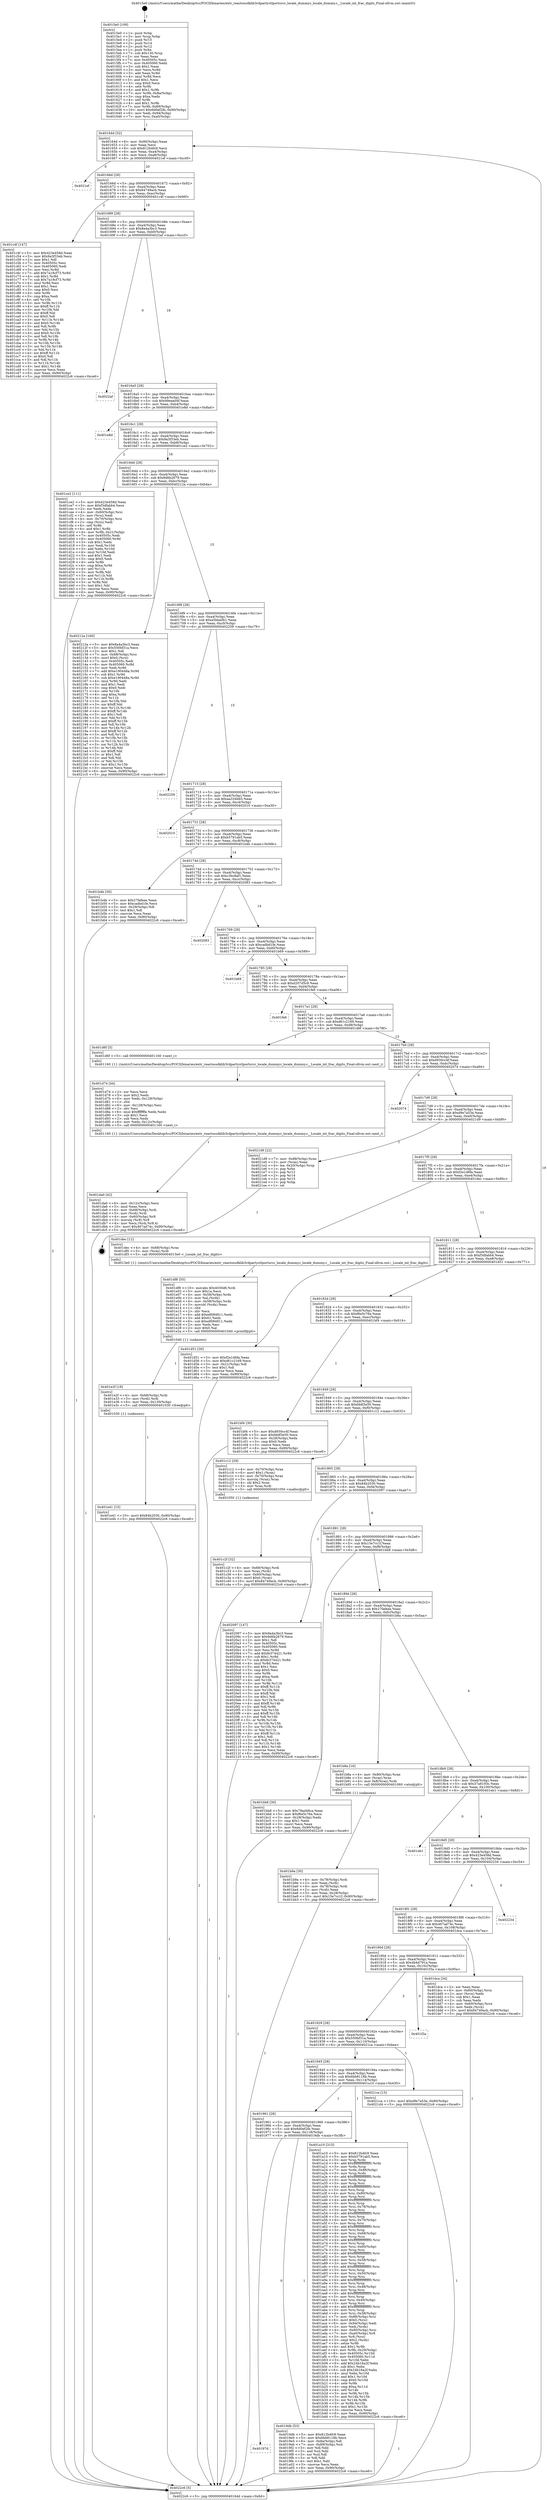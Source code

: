 digraph "0x4015e0" {
  label = "0x4015e0 (/mnt/c/Users/mathe/Desktop/tcc/POCII/binaries/extr_reactossdklib3rdpartystlportsrcc_locale_dummyc_locale_dummy.c__Locale_int_frac_digits_Final-ollvm.out::main(0))"
  labelloc = "t"
  node[shape=record]

  Entry [label="",width=0.3,height=0.3,shape=circle,fillcolor=black,style=filled]
  "0x40164d" [label="{
     0x40164d [32]\l
     | [instrs]\l
     &nbsp;&nbsp;0x40164d \<+6\>: mov -0x90(%rbp),%eax\l
     &nbsp;&nbsp;0x401653 \<+2\>: mov %eax,%ecx\l
     &nbsp;&nbsp;0x401655 \<+6\>: sub $0x812b4fc9,%ecx\l
     &nbsp;&nbsp;0x40165b \<+6\>: mov %eax,-0xa4(%rbp)\l
     &nbsp;&nbsp;0x401661 \<+6\>: mov %ecx,-0xa8(%rbp)\l
     &nbsp;&nbsp;0x401667 \<+6\>: je 00000000004021ef \<main+0xc0f\>\l
  }"]
  "0x4021ef" [label="{
     0x4021ef\l
  }", style=dashed]
  "0x40166d" [label="{
     0x40166d [28]\l
     | [instrs]\l
     &nbsp;&nbsp;0x40166d \<+5\>: jmp 0000000000401672 \<main+0x92\>\l
     &nbsp;&nbsp;0x401672 \<+6\>: mov -0xa4(%rbp),%eax\l
     &nbsp;&nbsp;0x401678 \<+5\>: sub $0x84749acb,%eax\l
     &nbsp;&nbsp;0x40167d \<+6\>: mov %eax,-0xac(%rbp)\l
     &nbsp;&nbsp;0x401683 \<+6\>: je 0000000000401c4f \<main+0x66f\>\l
  }"]
  Exit [label="",width=0.3,height=0.3,shape=circle,fillcolor=black,style=filled,peripheries=2]
  "0x401c4f" [label="{
     0x401c4f [147]\l
     | [instrs]\l
     &nbsp;&nbsp;0x401c4f \<+5\>: mov $0x423e458d,%eax\l
     &nbsp;&nbsp;0x401c54 \<+5\>: mov $0x9a3f33eb,%ecx\l
     &nbsp;&nbsp;0x401c59 \<+2\>: mov $0x1,%dl\l
     &nbsp;&nbsp;0x401c5b \<+7\>: mov 0x40505c,%esi\l
     &nbsp;&nbsp;0x401c62 \<+7\>: mov 0x405060,%edi\l
     &nbsp;&nbsp;0x401c69 \<+3\>: mov %esi,%r8d\l
     &nbsp;&nbsp;0x401c6c \<+7\>: add $0x7a18cf73,%r8d\l
     &nbsp;&nbsp;0x401c73 \<+4\>: sub $0x1,%r8d\l
     &nbsp;&nbsp;0x401c77 \<+7\>: sub $0x7a18cf73,%r8d\l
     &nbsp;&nbsp;0x401c7e \<+4\>: imul %r8d,%esi\l
     &nbsp;&nbsp;0x401c82 \<+3\>: and $0x1,%esi\l
     &nbsp;&nbsp;0x401c85 \<+3\>: cmp $0x0,%esi\l
     &nbsp;&nbsp;0x401c88 \<+4\>: sete %r9b\l
     &nbsp;&nbsp;0x401c8c \<+3\>: cmp $0xa,%edi\l
     &nbsp;&nbsp;0x401c8f \<+4\>: setl %r10b\l
     &nbsp;&nbsp;0x401c93 \<+3\>: mov %r9b,%r11b\l
     &nbsp;&nbsp;0x401c96 \<+4\>: xor $0xff,%r11b\l
     &nbsp;&nbsp;0x401c9a \<+3\>: mov %r10b,%bl\l
     &nbsp;&nbsp;0x401c9d \<+3\>: xor $0xff,%bl\l
     &nbsp;&nbsp;0x401ca0 \<+3\>: xor $0x0,%dl\l
     &nbsp;&nbsp;0x401ca3 \<+3\>: mov %r11b,%r14b\l
     &nbsp;&nbsp;0x401ca6 \<+4\>: and $0x0,%r14b\l
     &nbsp;&nbsp;0x401caa \<+3\>: and %dl,%r9b\l
     &nbsp;&nbsp;0x401cad \<+3\>: mov %bl,%r15b\l
     &nbsp;&nbsp;0x401cb0 \<+4\>: and $0x0,%r15b\l
     &nbsp;&nbsp;0x401cb4 \<+3\>: and %dl,%r10b\l
     &nbsp;&nbsp;0x401cb7 \<+3\>: or %r9b,%r14b\l
     &nbsp;&nbsp;0x401cba \<+3\>: or %r10b,%r15b\l
     &nbsp;&nbsp;0x401cbd \<+3\>: xor %r15b,%r14b\l
     &nbsp;&nbsp;0x401cc0 \<+3\>: or %bl,%r11b\l
     &nbsp;&nbsp;0x401cc3 \<+4\>: xor $0xff,%r11b\l
     &nbsp;&nbsp;0x401cc7 \<+3\>: or $0x0,%dl\l
     &nbsp;&nbsp;0x401cca \<+3\>: and %dl,%r11b\l
     &nbsp;&nbsp;0x401ccd \<+3\>: or %r11b,%r14b\l
     &nbsp;&nbsp;0x401cd0 \<+4\>: test $0x1,%r14b\l
     &nbsp;&nbsp;0x401cd4 \<+3\>: cmovne %ecx,%eax\l
     &nbsp;&nbsp;0x401cd7 \<+6\>: mov %eax,-0x90(%rbp)\l
     &nbsp;&nbsp;0x401cdd \<+5\>: jmp 00000000004022c6 \<main+0xce6\>\l
  }"]
  "0x401689" [label="{
     0x401689 [28]\l
     | [instrs]\l
     &nbsp;&nbsp;0x401689 \<+5\>: jmp 000000000040168e \<main+0xae\>\l
     &nbsp;&nbsp;0x40168e \<+6\>: mov -0xa4(%rbp),%eax\l
     &nbsp;&nbsp;0x401694 \<+5\>: sub $0x8a4a3bc3,%eax\l
     &nbsp;&nbsp;0x401699 \<+6\>: mov %eax,-0xb0(%rbp)\l
     &nbsp;&nbsp;0x40169f \<+6\>: je 00000000004022af \<main+0xccf\>\l
  }"]
  "0x401e41" [label="{
     0x401e41 [15]\l
     | [instrs]\l
     &nbsp;&nbsp;0x401e41 \<+10\>: movl $0x84b2030,-0x90(%rbp)\l
     &nbsp;&nbsp;0x401e4b \<+5\>: jmp 00000000004022c6 \<main+0xce6\>\l
  }"]
  "0x4022af" [label="{
     0x4022af\l
  }", style=dashed]
  "0x4016a5" [label="{
     0x4016a5 [28]\l
     | [instrs]\l
     &nbsp;&nbsp;0x4016a5 \<+5\>: jmp 00000000004016aa \<main+0xca\>\l
     &nbsp;&nbsp;0x4016aa \<+6\>: mov -0xa4(%rbp),%eax\l
     &nbsp;&nbsp;0x4016b0 \<+5\>: sub $0x99eea04f,%eax\l
     &nbsp;&nbsp;0x4016b5 \<+6\>: mov %eax,-0xb4(%rbp)\l
     &nbsp;&nbsp;0x4016bb \<+6\>: je 0000000000401e8d \<main+0x8ad\>\l
  }"]
  "0x401e2f" [label="{
     0x401e2f [18]\l
     | [instrs]\l
     &nbsp;&nbsp;0x401e2f \<+4\>: mov -0x68(%rbp),%rdi\l
     &nbsp;&nbsp;0x401e33 \<+3\>: mov (%rdi),%rdi\l
     &nbsp;&nbsp;0x401e36 \<+6\>: mov %eax,-0x130(%rbp)\l
     &nbsp;&nbsp;0x401e3c \<+5\>: call 0000000000401030 \<free@plt\>\l
     | [calls]\l
     &nbsp;&nbsp;0x401030 \{1\} (unknown)\l
  }"]
  "0x401e8d" [label="{
     0x401e8d\l
  }", style=dashed]
  "0x4016c1" [label="{
     0x4016c1 [28]\l
     | [instrs]\l
     &nbsp;&nbsp;0x4016c1 \<+5\>: jmp 00000000004016c6 \<main+0xe6\>\l
     &nbsp;&nbsp;0x4016c6 \<+6\>: mov -0xa4(%rbp),%eax\l
     &nbsp;&nbsp;0x4016cc \<+5\>: sub $0x9a3f33eb,%eax\l
     &nbsp;&nbsp;0x4016d1 \<+6\>: mov %eax,-0xb8(%rbp)\l
     &nbsp;&nbsp;0x4016d7 \<+6\>: je 0000000000401ce2 \<main+0x702\>\l
  }"]
  "0x401df8" [label="{
     0x401df8 [55]\l
     | [instrs]\l
     &nbsp;&nbsp;0x401df8 \<+10\>: movabs $0x4030d6,%rdi\l
     &nbsp;&nbsp;0x401e02 \<+5\>: mov $0x1a,%ecx\l
     &nbsp;&nbsp;0x401e07 \<+4\>: mov -0x58(%rbp),%rdx\l
     &nbsp;&nbsp;0x401e0b \<+2\>: mov %al,(%rdx)\l
     &nbsp;&nbsp;0x401e0d \<+4\>: mov -0x58(%rbp),%rdx\l
     &nbsp;&nbsp;0x401e11 \<+3\>: movsbl (%rdx),%eax\l
     &nbsp;&nbsp;0x401e14 \<+1\>: cltd\l
     &nbsp;&nbsp;0x401e15 \<+2\>: idiv %ecx\l
     &nbsp;&nbsp;0x401e17 \<+6\>: add $0xe8084911,%edx\l
     &nbsp;&nbsp;0x401e1d \<+3\>: add $0x61,%edx\l
     &nbsp;&nbsp;0x401e20 \<+6\>: sub $0xe8084911,%edx\l
     &nbsp;&nbsp;0x401e26 \<+2\>: mov %edx,%esi\l
     &nbsp;&nbsp;0x401e28 \<+2\>: mov $0x0,%al\l
     &nbsp;&nbsp;0x401e2a \<+5\>: call 0000000000401040 \<printf@plt\>\l
     | [calls]\l
     &nbsp;&nbsp;0x401040 \{1\} (unknown)\l
  }"]
  "0x401ce2" [label="{
     0x401ce2 [111]\l
     | [instrs]\l
     &nbsp;&nbsp;0x401ce2 \<+5\>: mov $0x423e458d,%eax\l
     &nbsp;&nbsp;0x401ce7 \<+5\>: mov $0xf3dfabb4,%ecx\l
     &nbsp;&nbsp;0x401cec \<+2\>: xor %edx,%edx\l
     &nbsp;&nbsp;0x401cee \<+4\>: mov -0x60(%rbp),%rsi\l
     &nbsp;&nbsp;0x401cf2 \<+2\>: mov (%rsi),%edi\l
     &nbsp;&nbsp;0x401cf4 \<+4\>: mov -0x70(%rbp),%rsi\l
     &nbsp;&nbsp;0x401cf8 \<+2\>: cmp (%rsi),%edi\l
     &nbsp;&nbsp;0x401cfa \<+4\>: setl %r8b\l
     &nbsp;&nbsp;0x401cfe \<+4\>: and $0x1,%r8b\l
     &nbsp;&nbsp;0x401d02 \<+4\>: mov %r8b,-0x21(%rbp)\l
     &nbsp;&nbsp;0x401d06 \<+7\>: mov 0x40505c,%edi\l
     &nbsp;&nbsp;0x401d0d \<+8\>: mov 0x405060,%r9d\l
     &nbsp;&nbsp;0x401d15 \<+3\>: sub $0x1,%edx\l
     &nbsp;&nbsp;0x401d18 \<+3\>: mov %edi,%r10d\l
     &nbsp;&nbsp;0x401d1b \<+3\>: add %edx,%r10d\l
     &nbsp;&nbsp;0x401d1e \<+4\>: imul %r10d,%edi\l
     &nbsp;&nbsp;0x401d22 \<+3\>: and $0x1,%edi\l
     &nbsp;&nbsp;0x401d25 \<+3\>: cmp $0x0,%edi\l
     &nbsp;&nbsp;0x401d28 \<+4\>: sete %r8b\l
     &nbsp;&nbsp;0x401d2c \<+4\>: cmp $0xa,%r9d\l
     &nbsp;&nbsp;0x401d30 \<+4\>: setl %r11b\l
     &nbsp;&nbsp;0x401d34 \<+3\>: mov %r8b,%bl\l
     &nbsp;&nbsp;0x401d37 \<+3\>: and %r11b,%bl\l
     &nbsp;&nbsp;0x401d3a \<+3\>: xor %r11b,%r8b\l
     &nbsp;&nbsp;0x401d3d \<+3\>: or %r8b,%bl\l
     &nbsp;&nbsp;0x401d40 \<+3\>: test $0x1,%bl\l
     &nbsp;&nbsp;0x401d43 \<+3\>: cmovne %ecx,%eax\l
     &nbsp;&nbsp;0x401d46 \<+6\>: mov %eax,-0x90(%rbp)\l
     &nbsp;&nbsp;0x401d4c \<+5\>: jmp 00000000004022c6 \<main+0xce6\>\l
  }"]
  "0x4016dd" [label="{
     0x4016dd [28]\l
     | [instrs]\l
     &nbsp;&nbsp;0x4016dd \<+5\>: jmp 00000000004016e2 \<main+0x102\>\l
     &nbsp;&nbsp;0x4016e2 \<+6\>: mov -0xa4(%rbp),%eax\l
     &nbsp;&nbsp;0x4016e8 \<+5\>: sub $0x9d6b2679,%eax\l
     &nbsp;&nbsp;0x4016ed \<+6\>: mov %eax,-0xbc(%rbp)\l
     &nbsp;&nbsp;0x4016f3 \<+6\>: je 000000000040212a \<main+0xb4a\>\l
  }"]
  "0x401da0" [label="{
     0x401da0 [42]\l
     | [instrs]\l
     &nbsp;&nbsp;0x401da0 \<+6\>: mov -0x12c(%rbp),%ecx\l
     &nbsp;&nbsp;0x401da6 \<+3\>: imul %eax,%ecx\l
     &nbsp;&nbsp;0x401da9 \<+4\>: mov -0x68(%rbp),%rdi\l
     &nbsp;&nbsp;0x401dad \<+3\>: mov (%rdi),%rdi\l
     &nbsp;&nbsp;0x401db0 \<+4\>: mov -0x60(%rbp),%r8\l
     &nbsp;&nbsp;0x401db4 \<+3\>: movslq (%r8),%r8\l
     &nbsp;&nbsp;0x401db7 \<+4\>: mov %ecx,(%rdi,%r8,4)\l
     &nbsp;&nbsp;0x401dbb \<+10\>: movl $0x467ad74c,-0x90(%rbp)\l
     &nbsp;&nbsp;0x401dc5 \<+5\>: jmp 00000000004022c6 \<main+0xce6\>\l
  }"]
  "0x40212a" [label="{
     0x40212a [160]\l
     | [instrs]\l
     &nbsp;&nbsp;0x40212a \<+5\>: mov $0x8a4a3bc3,%eax\l
     &nbsp;&nbsp;0x40212f \<+5\>: mov $0x550bf31a,%ecx\l
     &nbsp;&nbsp;0x402134 \<+2\>: mov $0x1,%dl\l
     &nbsp;&nbsp;0x402136 \<+7\>: mov -0x88(%rbp),%rsi\l
     &nbsp;&nbsp;0x40213d \<+6\>: movl $0x0,(%rsi)\l
     &nbsp;&nbsp;0x402143 \<+7\>: mov 0x40505c,%edi\l
     &nbsp;&nbsp;0x40214a \<+8\>: mov 0x405060,%r8d\l
     &nbsp;&nbsp;0x402152 \<+3\>: mov %edi,%r9d\l
     &nbsp;&nbsp;0x402155 \<+7\>: add $0xe190448a,%r9d\l
     &nbsp;&nbsp;0x40215c \<+4\>: sub $0x1,%r9d\l
     &nbsp;&nbsp;0x402160 \<+7\>: sub $0xe190448a,%r9d\l
     &nbsp;&nbsp;0x402167 \<+4\>: imul %r9d,%edi\l
     &nbsp;&nbsp;0x40216b \<+3\>: and $0x1,%edi\l
     &nbsp;&nbsp;0x40216e \<+3\>: cmp $0x0,%edi\l
     &nbsp;&nbsp;0x402171 \<+4\>: sete %r10b\l
     &nbsp;&nbsp;0x402175 \<+4\>: cmp $0xa,%r8d\l
     &nbsp;&nbsp;0x402179 \<+4\>: setl %r11b\l
     &nbsp;&nbsp;0x40217d \<+3\>: mov %r10b,%bl\l
     &nbsp;&nbsp;0x402180 \<+3\>: xor $0xff,%bl\l
     &nbsp;&nbsp;0x402183 \<+3\>: mov %r11b,%r14b\l
     &nbsp;&nbsp;0x402186 \<+4\>: xor $0xff,%r14b\l
     &nbsp;&nbsp;0x40218a \<+3\>: xor $0x1,%dl\l
     &nbsp;&nbsp;0x40218d \<+3\>: mov %bl,%r15b\l
     &nbsp;&nbsp;0x402190 \<+4\>: and $0xff,%r15b\l
     &nbsp;&nbsp;0x402194 \<+3\>: and %dl,%r10b\l
     &nbsp;&nbsp;0x402197 \<+3\>: mov %r14b,%r12b\l
     &nbsp;&nbsp;0x40219a \<+4\>: and $0xff,%r12b\l
     &nbsp;&nbsp;0x40219e \<+3\>: and %dl,%r11b\l
     &nbsp;&nbsp;0x4021a1 \<+3\>: or %r10b,%r15b\l
     &nbsp;&nbsp;0x4021a4 \<+3\>: or %r11b,%r12b\l
     &nbsp;&nbsp;0x4021a7 \<+3\>: xor %r12b,%r15b\l
     &nbsp;&nbsp;0x4021aa \<+3\>: or %r14b,%bl\l
     &nbsp;&nbsp;0x4021ad \<+3\>: xor $0xff,%bl\l
     &nbsp;&nbsp;0x4021b0 \<+3\>: or $0x1,%dl\l
     &nbsp;&nbsp;0x4021b3 \<+2\>: and %dl,%bl\l
     &nbsp;&nbsp;0x4021b5 \<+3\>: or %bl,%r15b\l
     &nbsp;&nbsp;0x4021b8 \<+4\>: test $0x1,%r15b\l
     &nbsp;&nbsp;0x4021bc \<+3\>: cmovne %ecx,%eax\l
     &nbsp;&nbsp;0x4021bf \<+6\>: mov %eax,-0x90(%rbp)\l
     &nbsp;&nbsp;0x4021c5 \<+5\>: jmp 00000000004022c6 \<main+0xce6\>\l
  }"]
  "0x4016f9" [label="{
     0x4016f9 [28]\l
     | [instrs]\l
     &nbsp;&nbsp;0x4016f9 \<+5\>: jmp 00000000004016fe \<main+0x11e\>\l
     &nbsp;&nbsp;0x4016fe \<+6\>: mov -0xa4(%rbp),%eax\l
     &nbsp;&nbsp;0x401704 \<+5\>: sub $0xa5bba0b1,%eax\l
     &nbsp;&nbsp;0x401709 \<+6\>: mov %eax,-0xc0(%rbp)\l
     &nbsp;&nbsp;0x40170f \<+6\>: je 0000000000402259 \<main+0xc79\>\l
  }"]
  "0x401d74" [label="{
     0x401d74 [44]\l
     | [instrs]\l
     &nbsp;&nbsp;0x401d74 \<+2\>: xor %ecx,%ecx\l
     &nbsp;&nbsp;0x401d76 \<+5\>: mov $0x2,%edx\l
     &nbsp;&nbsp;0x401d7b \<+6\>: mov %edx,-0x128(%rbp)\l
     &nbsp;&nbsp;0x401d81 \<+1\>: cltd\l
     &nbsp;&nbsp;0x401d82 \<+6\>: mov -0x128(%rbp),%esi\l
     &nbsp;&nbsp;0x401d88 \<+2\>: idiv %esi\l
     &nbsp;&nbsp;0x401d8a \<+6\>: imul $0xfffffffe,%edx,%edx\l
     &nbsp;&nbsp;0x401d90 \<+3\>: sub $0x1,%ecx\l
     &nbsp;&nbsp;0x401d93 \<+2\>: sub %ecx,%edx\l
     &nbsp;&nbsp;0x401d95 \<+6\>: mov %edx,-0x12c(%rbp)\l
     &nbsp;&nbsp;0x401d9b \<+5\>: call 0000000000401160 \<next_i\>\l
     | [calls]\l
     &nbsp;&nbsp;0x401160 \{1\} (/mnt/c/Users/mathe/Desktop/tcc/POCII/binaries/extr_reactossdklib3rdpartystlportsrcc_locale_dummyc_locale_dummy.c__Locale_int_frac_digits_Final-ollvm.out::next_i)\l
  }"]
  "0x402259" [label="{
     0x402259\l
  }", style=dashed]
  "0x401715" [label="{
     0x401715 [28]\l
     | [instrs]\l
     &nbsp;&nbsp;0x401715 \<+5\>: jmp 000000000040171a \<main+0x13a\>\l
     &nbsp;&nbsp;0x40171a \<+6\>: mov -0xa4(%rbp),%eax\l
     &nbsp;&nbsp;0x401720 \<+5\>: sub $0xaa334b65,%eax\l
     &nbsp;&nbsp;0x401725 \<+6\>: mov %eax,-0xc4(%rbp)\l
     &nbsp;&nbsp;0x40172b \<+6\>: je 0000000000402010 \<main+0xa30\>\l
  }"]
  "0x401c2f" [label="{
     0x401c2f [32]\l
     | [instrs]\l
     &nbsp;&nbsp;0x401c2f \<+4\>: mov -0x68(%rbp),%rdi\l
     &nbsp;&nbsp;0x401c33 \<+3\>: mov %rax,(%rdi)\l
     &nbsp;&nbsp;0x401c36 \<+4\>: mov -0x60(%rbp),%rax\l
     &nbsp;&nbsp;0x401c3a \<+6\>: movl $0x0,(%rax)\l
     &nbsp;&nbsp;0x401c40 \<+10\>: movl $0x84749acb,-0x90(%rbp)\l
     &nbsp;&nbsp;0x401c4a \<+5\>: jmp 00000000004022c6 \<main+0xce6\>\l
  }"]
  "0x402010" [label="{
     0x402010\l
  }", style=dashed]
  "0x401731" [label="{
     0x401731 [28]\l
     | [instrs]\l
     &nbsp;&nbsp;0x401731 \<+5\>: jmp 0000000000401736 \<main+0x156\>\l
     &nbsp;&nbsp;0x401736 \<+6\>: mov -0xa4(%rbp),%eax\l
     &nbsp;&nbsp;0x40173c \<+5\>: sub $0xb5791ab5,%eax\l
     &nbsp;&nbsp;0x401741 \<+6\>: mov %eax,-0xc8(%rbp)\l
     &nbsp;&nbsp;0x401747 \<+6\>: je 0000000000401b4b \<main+0x56b\>\l
  }"]
  "0x401b9a" [label="{
     0x401b9a [30]\l
     | [instrs]\l
     &nbsp;&nbsp;0x401b9a \<+4\>: mov -0x78(%rbp),%rdi\l
     &nbsp;&nbsp;0x401b9e \<+2\>: mov %eax,(%rdi)\l
     &nbsp;&nbsp;0x401ba0 \<+4\>: mov -0x78(%rbp),%rdi\l
     &nbsp;&nbsp;0x401ba4 \<+2\>: mov (%rdi),%eax\l
     &nbsp;&nbsp;0x401ba6 \<+3\>: mov %eax,-0x28(%rbp)\l
     &nbsp;&nbsp;0x401ba9 \<+10\>: movl $0x15e7cc1f,-0x90(%rbp)\l
     &nbsp;&nbsp;0x401bb3 \<+5\>: jmp 00000000004022c6 \<main+0xce6\>\l
  }"]
  "0x401b4b" [label="{
     0x401b4b [30]\l
     | [instrs]\l
     &nbsp;&nbsp;0x401b4b \<+5\>: mov $0x27fafeee,%eax\l
     &nbsp;&nbsp;0x401b50 \<+5\>: mov $0xcadbd1fe,%ecx\l
     &nbsp;&nbsp;0x401b55 \<+3\>: mov -0x29(%rbp),%dl\l
     &nbsp;&nbsp;0x401b58 \<+3\>: test $0x1,%dl\l
     &nbsp;&nbsp;0x401b5b \<+3\>: cmovne %ecx,%eax\l
     &nbsp;&nbsp;0x401b5e \<+6\>: mov %eax,-0x90(%rbp)\l
     &nbsp;&nbsp;0x401b64 \<+5\>: jmp 00000000004022c6 \<main+0xce6\>\l
  }"]
  "0x40174d" [label="{
     0x40174d [28]\l
     | [instrs]\l
     &nbsp;&nbsp;0x40174d \<+5\>: jmp 0000000000401752 \<main+0x172\>\l
     &nbsp;&nbsp;0x401752 \<+6\>: mov -0xa4(%rbp),%eax\l
     &nbsp;&nbsp;0x401758 \<+5\>: sub $0xc3bc8af1,%eax\l
     &nbsp;&nbsp;0x40175d \<+6\>: mov %eax,-0xcc(%rbp)\l
     &nbsp;&nbsp;0x401763 \<+6\>: je 0000000000402083 \<main+0xaa3\>\l
  }"]
  "0x4015e0" [label="{
     0x4015e0 [109]\l
     | [instrs]\l
     &nbsp;&nbsp;0x4015e0 \<+1\>: push %rbp\l
     &nbsp;&nbsp;0x4015e1 \<+3\>: mov %rsp,%rbp\l
     &nbsp;&nbsp;0x4015e4 \<+2\>: push %r15\l
     &nbsp;&nbsp;0x4015e6 \<+2\>: push %r14\l
     &nbsp;&nbsp;0x4015e8 \<+2\>: push %r12\l
     &nbsp;&nbsp;0x4015ea \<+1\>: push %rbx\l
     &nbsp;&nbsp;0x4015eb \<+7\>: sub $0x130,%rsp\l
     &nbsp;&nbsp;0x4015f2 \<+2\>: xor %eax,%eax\l
     &nbsp;&nbsp;0x4015f4 \<+7\>: mov 0x40505c,%ecx\l
     &nbsp;&nbsp;0x4015fb \<+7\>: mov 0x405060,%edx\l
     &nbsp;&nbsp;0x401602 \<+3\>: sub $0x1,%eax\l
     &nbsp;&nbsp;0x401605 \<+3\>: mov %ecx,%r8d\l
     &nbsp;&nbsp;0x401608 \<+3\>: add %eax,%r8d\l
     &nbsp;&nbsp;0x40160b \<+4\>: imul %r8d,%ecx\l
     &nbsp;&nbsp;0x40160f \<+3\>: and $0x1,%ecx\l
     &nbsp;&nbsp;0x401612 \<+3\>: cmp $0x0,%ecx\l
     &nbsp;&nbsp;0x401615 \<+4\>: sete %r9b\l
     &nbsp;&nbsp;0x401619 \<+4\>: and $0x1,%r9b\l
     &nbsp;&nbsp;0x40161d \<+7\>: mov %r9b,-0x8a(%rbp)\l
     &nbsp;&nbsp;0x401624 \<+3\>: cmp $0xa,%edx\l
     &nbsp;&nbsp;0x401627 \<+4\>: setl %r9b\l
     &nbsp;&nbsp;0x40162b \<+4\>: and $0x1,%r9b\l
     &nbsp;&nbsp;0x40162f \<+7\>: mov %r9b,-0x89(%rbp)\l
     &nbsp;&nbsp;0x401636 \<+10\>: movl $0x6d0ef2fe,-0x90(%rbp)\l
     &nbsp;&nbsp;0x401640 \<+6\>: mov %edi,-0x94(%rbp)\l
     &nbsp;&nbsp;0x401646 \<+7\>: mov %rsi,-0xa0(%rbp)\l
  }"]
  "0x402083" [label="{
     0x402083\l
  }", style=dashed]
  "0x401769" [label="{
     0x401769 [28]\l
     | [instrs]\l
     &nbsp;&nbsp;0x401769 \<+5\>: jmp 000000000040176e \<main+0x18e\>\l
     &nbsp;&nbsp;0x40176e \<+6\>: mov -0xa4(%rbp),%eax\l
     &nbsp;&nbsp;0x401774 \<+5\>: sub $0xcadbd1fe,%eax\l
     &nbsp;&nbsp;0x401779 \<+6\>: mov %eax,-0xd0(%rbp)\l
     &nbsp;&nbsp;0x40177f \<+6\>: je 0000000000401b69 \<main+0x589\>\l
  }"]
  "0x4022c6" [label="{
     0x4022c6 [5]\l
     | [instrs]\l
     &nbsp;&nbsp;0x4022c6 \<+5\>: jmp 000000000040164d \<main+0x6d\>\l
  }"]
  "0x401b69" [label="{
     0x401b69\l
  }", style=dashed]
  "0x401785" [label="{
     0x401785 [28]\l
     | [instrs]\l
     &nbsp;&nbsp;0x401785 \<+5\>: jmp 000000000040178a \<main+0x1aa\>\l
     &nbsp;&nbsp;0x40178a \<+6\>: mov -0xa4(%rbp),%eax\l
     &nbsp;&nbsp;0x401790 \<+5\>: sub $0xd207d5c9,%eax\l
     &nbsp;&nbsp;0x401795 \<+6\>: mov %eax,-0xd4(%rbp)\l
     &nbsp;&nbsp;0x40179b \<+6\>: je 0000000000401fe6 \<main+0xa06\>\l
  }"]
  "0x40197d" [label="{
     0x40197d\l
  }", style=dashed]
  "0x401fe6" [label="{
     0x401fe6\l
  }", style=dashed]
  "0x4017a1" [label="{
     0x4017a1 [28]\l
     | [instrs]\l
     &nbsp;&nbsp;0x4017a1 \<+5\>: jmp 00000000004017a6 \<main+0x1c6\>\l
     &nbsp;&nbsp;0x4017a6 \<+6\>: mov -0xa4(%rbp),%eax\l
     &nbsp;&nbsp;0x4017ac \<+5\>: sub $0xd61c2169,%eax\l
     &nbsp;&nbsp;0x4017b1 \<+6\>: mov %eax,-0xd8(%rbp)\l
     &nbsp;&nbsp;0x4017b7 \<+6\>: je 0000000000401d6f \<main+0x78f\>\l
  }"]
  "0x4019db" [label="{
     0x4019db [53]\l
     | [instrs]\l
     &nbsp;&nbsp;0x4019db \<+5\>: mov $0x812b4fc9,%eax\l
     &nbsp;&nbsp;0x4019e0 \<+5\>: mov $0x6bb8118b,%ecx\l
     &nbsp;&nbsp;0x4019e5 \<+6\>: mov -0x8a(%rbp),%dl\l
     &nbsp;&nbsp;0x4019eb \<+7\>: mov -0x89(%rbp),%sil\l
     &nbsp;&nbsp;0x4019f2 \<+3\>: mov %dl,%dil\l
     &nbsp;&nbsp;0x4019f5 \<+3\>: and %sil,%dil\l
     &nbsp;&nbsp;0x4019f8 \<+3\>: xor %sil,%dl\l
     &nbsp;&nbsp;0x4019fb \<+3\>: or %dl,%dil\l
     &nbsp;&nbsp;0x4019fe \<+4\>: test $0x1,%dil\l
     &nbsp;&nbsp;0x401a02 \<+3\>: cmovne %ecx,%eax\l
     &nbsp;&nbsp;0x401a05 \<+6\>: mov %eax,-0x90(%rbp)\l
     &nbsp;&nbsp;0x401a0b \<+5\>: jmp 00000000004022c6 \<main+0xce6\>\l
  }"]
  "0x401d6f" [label="{
     0x401d6f [5]\l
     | [instrs]\l
     &nbsp;&nbsp;0x401d6f \<+5\>: call 0000000000401160 \<next_i\>\l
     | [calls]\l
     &nbsp;&nbsp;0x401160 \{1\} (/mnt/c/Users/mathe/Desktop/tcc/POCII/binaries/extr_reactossdklib3rdpartystlportsrcc_locale_dummyc_locale_dummy.c__Locale_int_frac_digits_Final-ollvm.out::next_i)\l
  }"]
  "0x4017bd" [label="{
     0x4017bd [28]\l
     | [instrs]\l
     &nbsp;&nbsp;0x4017bd \<+5\>: jmp 00000000004017c2 \<main+0x1e2\>\l
     &nbsp;&nbsp;0x4017c2 \<+6\>: mov -0xa4(%rbp),%eax\l
     &nbsp;&nbsp;0x4017c8 \<+5\>: sub $0xd930cc4f,%eax\l
     &nbsp;&nbsp;0x4017cd \<+6\>: mov %eax,-0xdc(%rbp)\l
     &nbsp;&nbsp;0x4017d3 \<+6\>: je 0000000000402074 \<main+0xa94\>\l
  }"]
  "0x401961" [label="{
     0x401961 [28]\l
     | [instrs]\l
     &nbsp;&nbsp;0x401961 \<+5\>: jmp 0000000000401966 \<main+0x386\>\l
     &nbsp;&nbsp;0x401966 \<+6\>: mov -0xa4(%rbp),%eax\l
     &nbsp;&nbsp;0x40196c \<+5\>: sub $0x6d0ef2fe,%eax\l
     &nbsp;&nbsp;0x401971 \<+6\>: mov %eax,-0x118(%rbp)\l
     &nbsp;&nbsp;0x401977 \<+6\>: je 00000000004019db \<main+0x3fb\>\l
  }"]
  "0x402074" [label="{
     0x402074\l
  }", style=dashed]
  "0x4017d9" [label="{
     0x4017d9 [28]\l
     | [instrs]\l
     &nbsp;&nbsp;0x4017d9 \<+5\>: jmp 00000000004017de \<main+0x1fe\>\l
     &nbsp;&nbsp;0x4017de \<+6\>: mov -0xa4(%rbp),%eax\l
     &nbsp;&nbsp;0x4017e4 \<+5\>: sub $0xd9e7a53e,%eax\l
     &nbsp;&nbsp;0x4017e9 \<+6\>: mov %eax,-0xe0(%rbp)\l
     &nbsp;&nbsp;0x4017ef \<+6\>: je 00000000004021d9 \<main+0xbf9\>\l
  }"]
  "0x401a10" [label="{
     0x401a10 [315]\l
     | [instrs]\l
     &nbsp;&nbsp;0x401a10 \<+5\>: mov $0x812b4fc9,%eax\l
     &nbsp;&nbsp;0x401a15 \<+5\>: mov $0xb5791ab5,%ecx\l
     &nbsp;&nbsp;0x401a1a \<+3\>: mov %rsp,%rdx\l
     &nbsp;&nbsp;0x401a1d \<+4\>: add $0xfffffffffffffff0,%rdx\l
     &nbsp;&nbsp;0x401a21 \<+3\>: mov %rdx,%rsp\l
     &nbsp;&nbsp;0x401a24 \<+7\>: mov %rdx,-0x88(%rbp)\l
     &nbsp;&nbsp;0x401a2b \<+3\>: mov %rsp,%rdx\l
     &nbsp;&nbsp;0x401a2e \<+4\>: add $0xfffffffffffffff0,%rdx\l
     &nbsp;&nbsp;0x401a32 \<+3\>: mov %rdx,%rsp\l
     &nbsp;&nbsp;0x401a35 \<+3\>: mov %rsp,%rsi\l
     &nbsp;&nbsp;0x401a38 \<+4\>: add $0xfffffffffffffff0,%rsi\l
     &nbsp;&nbsp;0x401a3c \<+3\>: mov %rsi,%rsp\l
     &nbsp;&nbsp;0x401a3f \<+4\>: mov %rsi,-0x80(%rbp)\l
     &nbsp;&nbsp;0x401a43 \<+3\>: mov %rsp,%rsi\l
     &nbsp;&nbsp;0x401a46 \<+4\>: add $0xfffffffffffffff0,%rsi\l
     &nbsp;&nbsp;0x401a4a \<+3\>: mov %rsi,%rsp\l
     &nbsp;&nbsp;0x401a4d \<+4\>: mov %rsi,-0x78(%rbp)\l
     &nbsp;&nbsp;0x401a51 \<+3\>: mov %rsp,%rsi\l
     &nbsp;&nbsp;0x401a54 \<+4\>: add $0xfffffffffffffff0,%rsi\l
     &nbsp;&nbsp;0x401a58 \<+3\>: mov %rsi,%rsp\l
     &nbsp;&nbsp;0x401a5b \<+4\>: mov %rsi,-0x70(%rbp)\l
     &nbsp;&nbsp;0x401a5f \<+3\>: mov %rsp,%rsi\l
     &nbsp;&nbsp;0x401a62 \<+4\>: add $0xfffffffffffffff0,%rsi\l
     &nbsp;&nbsp;0x401a66 \<+3\>: mov %rsi,%rsp\l
     &nbsp;&nbsp;0x401a69 \<+4\>: mov %rsi,-0x68(%rbp)\l
     &nbsp;&nbsp;0x401a6d \<+3\>: mov %rsp,%rsi\l
     &nbsp;&nbsp;0x401a70 \<+4\>: add $0xfffffffffffffff0,%rsi\l
     &nbsp;&nbsp;0x401a74 \<+3\>: mov %rsi,%rsp\l
     &nbsp;&nbsp;0x401a77 \<+4\>: mov %rsi,-0x60(%rbp)\l
     &nbsp;&nbsp;0x401a7b \<+3\>: mov %rsp,%rsi\l
     &nbsp;&nbsp;0x401a7e \<+4\>: add $0xfffffffffffffff0,%rsi\l
     &nbsp;&nbsp;0x401a82 \<+3\>: mov %rsi,%rsp\l
     &nbsp;&nbsp;0x401a85 \<+4\>: mov %rsi,-0x58(%rbp)\l
     &nbsp;&nbsp;0x401a89 \<+3\>: mov %rsp,%rsi\l
     &nbsp;&nbsp;0x401a8c \<+4\>: add $0xfffffffffffffff0,%rsi\l
     &nbsp;&nbsp;0x401a90 \<+3\>: mov %rsi,%rsp\l
     &nbsp;&nbsp;0x401a93 \<+4\>: mov %rsi,-0x50(%rbp)\l
     &nbsp;&nbsp;0x401a97 \<+3\>: mov %rsp,%rsi\l
     &nbsp;&nbsp;0x401a9a \<+4\>: add $0xfffffffffffffff0,%rsi\l
     &nbsp;&nbsp;0x401a9e \<+3\>: mov %rsi,%rsp\l
     &nbsp;&nbsp;0x401aa1 \<+4\>: mov %rsi,-0x48(%rbp)\l
     &nbsp;&nbsp;0x401aa5 \<+3\>: mov %rsp,%rsi\l
     &nbsp;&nbsp;0x401aa8 \<+4\>: add $0xfffffffffffffff0,%rsi\l
     &nbsp;&nbsp;0x401aac \<+3\>: mov %rsi,%rsp\l
     &nbsp;&nbsp;0x401aaf \<+4\>: mov %rsi,-0x40(%rbp)\l
     &nbsp;&nbsp;0x401ab3 \<+3\>: mov %rsp,%rsi\l
     &nbsp;&nbsp;0x401ab6 \<+4\>: add $0xfffffffffffffff0,%rsi\l
     &nbsp;&nbsp;0x401aba \<+3\>: mov %rsi,%rsp\l
     &nbsp;&nbsp;0x401abd \<+4\>: mov %rsi,-0x38(%rbp)\l
     &nbsp;&nbsp;0x401ac1 \<+7\>: mov -0x88(%rbp),%rsi\l
     &nbsp;&nbsp;0x401ac8 \<+6\>: movl $0x0,(%rsi)\l
     &nbsp;&nbsp;0x401ace \<+6\>: mov -0x94(%rbp),%edi\l
     &nbsp;&nbsp;0x401ad4 \<+2\>: mov %edi,(%rdx)\l
     &nbsp;&nbsp;0x401ad6 \<+4\>: mov -0x80(%rbp),%rsi\l
     &nbsp;&nbsp;0x401ada \<+7\>: mov -0xa0(%rbp),%r8\l
     &nbsp;&nbsp;0x401ae1 \<+3\>: mov %r8,(%rsi)\l
     &nbsp;&nbsp;0x401ae4 \<+3\>: cmpl $0x2,(%rdx)\l
     &nbsp;&nbsp;0x401ae7 \<+4\>: setne %r9b\l
     &nbsp;&nbsp;0x401aeb \<+4\>: and $0x1,%r9b\l
     &nbsp;&nbsp;0x401aef \<+4\>: mov %r9b,-0x29(%rbp)\l
     &nbsp;&nbsp;0x401af3 \<+8\>: mov 0x40505c,%r10d\l
     &nbsp;&nbsp;0x401afb \<+8\>: mov 0x405060,%r11d\l
     &nbsp;&nbsp;0x401b03 \<+3\>: mov %r10d,%ebx\l
     &nbsp;&nbsp;0x401b06 \<+6\>: add $0x24b16a2f,%ebx\l
     &nbsp;&nbsp;0x401b0c \<+3\>: sub $0x1,%ebx\l
     &nbsp;&nbsp;0x401b0f \<+6\>: sub $0x24b16a2f,%ebx\l
     &nbsp;&nbsp;0x401b15 \<+4\>: imul %ebx,%r10d\l
     &nbsp;&nbsp;0x401b19 \<+4\>: and $0x1,%r10d\l
     &nbsp;&nbsp;0x401b1d \<+4\>: cmp $0x0,%r10d\l
     &nbsp;&nbsp;0x401b21 \<+4\>: sete %r9b\l
     &nbsp;&nbsp;0x401b25 \<+4\>: cmp $0xa,%r11d\l
     &nbsp;&nbsp;0x401b29 \<+4\>: setl %r14b\l
     &nbsp;&nbsp;0x401b2d \<+3\>: mov %r9b,%r15b\l
     &nbsp;&nbsp;0x401b30 \<+3\>: and %r14b,%r15b\l
     &nbsp;&nbsp;0x401b33 \<+3\>: xor %r14b,%r9b\l
     &nbsp;&nbsp;0x401b36 \<+3\>: or %r9b,%r15b\l
     &nbsp;&nbsp;0x401b39 \<+4\>: test $0x1,%r15b\l
     &nbsp;&nbsp;0x401b3d \<+3\>: cmovne %ecx,%eax\l
     &nbsp;&nbsp;0x401b40 \<+6\>: mov %eax,-0x90(%rbp)\l
     &nbsp;&nbsp;0x401b46 \<+5\>: jmp 00000000004022c6 \<main+0xce6\>\l
  }"]
  "0x4021d9" [label="{
     0x4021d9 [22]\l
     | [instrs]\l
     &nbsp;&nbsp;0x4021d9 \<+7\>: mov -0x88(%rbp),%rax\l
     &nbsp;&nbsp;0x4021e0 \<+2\>: mov (%rax),%eax\l
     &nbsp;&nbsp;0x4021e2 \<+4\>: lea -0x20(%rbp),%rsp\l
     &nbsp;&nbsp;0x4021e6 \<+1\>: pop %rbx\l
     &nbsp;&nbsp;0x4021e7 \<+2\>: pop %r12\l
     &nbsp;&nbsp;0x4021e9 \<+2\>: pop %r14\l
     &nbsp;&nbsp;0x4021eb \<+2\>: pop %r15\l
     &nbsp;&nbsp;0x4021ed \<+1\>: pop %rbp\l
     &nbsp;&nbsp;0x4021ee \<+1\>: ret\l
  }"]
  "0x4017f5" [label="{
     0x4017f5 [28]\l
     | [instrs]\l
     &nbsp;&nbsp;0x4017f5 \<+5\>: jmp 00000000004017fa \<main+0x21a\>\l
     &nbsp;&nbsp;0x4017fa \<+6\>: mov -0xa4(%rbp),%eax\l
     &nbsp;&nbsp;0x401800 \<+5\>: sub $0xf2e1d6fa,%eax\l
     &nbsp;&nbsp;0x401805 \<+6\>: mov %eax,-0xe4(%rbp)\l
     &nbsp;&nbsp;0x40180b \<+6\>: je 0000000000401dec \<main+0x80c\>\l
  }"]
  "0x401945" [label="{
     0x401945 [28]\l
     | [instrs]\l
     &nbsp;&nbsp;0x401945 \<+5\>: jmp 000000000040194a \<main+0x36a\>\l
     &nbsp;&nbsp;0x40194a \<+6\>: mov -0xa4(%rbp),%eax\l
     &nbsp;&nbsp;0x401950 \<+5\>: sub $0x6bb8118b,%eax\l
     &nbsp;&nbsp;0x401955 \<+6\>: mov %eax,-0x114(%rbp)\l
     &nbsp;&nbsp;0x40195b \<+6\>: je 0000000000401a10 \<main+0x430\>\l
  }"]
  "0x401dec" [label="{
     0x401dec [12]\l
     | [instrs]\l
     &nbsp;&nbsp;0x401dec \<+4\>: mov -0x68(%rbp),%rax\l
     &nbsp;&nbsp;0x401df0 \<+3\>: mov (%rax),%rdi\l
     &nbsp;&nbsp;0x401df3 \<+5\>: call 00000000004013e0 \<_Locale_int_frac_digits\>\l
     | [calls]\l
     &nbsp;&nbsp;0x4013e0 \{1\} (/mnt/c/Users/mathe/Desktop/tcc/POCII/binaries/extr_reactossdklib3rdpartystlportsrcc_locale_dummyc_locale_dummy.c__Locale_int_frac_digits_Final-ollvm.out::_Locale_int_frac_digits)\l
  }"]
  "0x401811" [label="{
     0x401811 [28]\l
     | [instrs]\l
     &nbsp;&nbsp;0x401811 \<+5\>: jmp 0000000000401816 \<main+0x236\>\l
     &nbsp;&nbsp;0x401816 \<+6\>: mov -0xa4(%rbp),%eax\l
     &nbsp;&nbsp;0x40181c \<+5\>: sub $0xf3dfabb4,%eax\l
     &nbsp;&nbsp;0x401821 \<+6\>: mov %eax,-0xe8(%rbp)\l
     &nbsp;&nbsp;0x401827 \<+6\>: je 0000000000401d51 \<main+0x771\>\l
  }"]
  "0x4021ca" [label="{
     0x4021ca [15]\l
     | [instrs]\l
     &nbsp;&nbsp;0x4021ca \<+10\>: movl $0xd9e7a53e,-0x90(%rbp)\l
     &nbsp;&nbsp;0x4021d4 \<+5\>: jmp 00000000004022c6 \<main+0xce6\>\l
  }"]
  "0x401d51" [label="{
     0x401d51 [30]\l
     | [instrs]\l
     &nbsp;&nbsp;0x401d51 \<+5\>: mov $0xf2e1d6fa,%eax\l
     &nbsp;&nbsp;0x401d56 \<+5\>: mov $0xd61c2169,%ecx\l
     &nbsp;&nbsp;0x401d5b \<+3\>: mov -0x21(%rbp),%dl\l
     &nbsp;&nbsp;0x401d5e \<+3\>: test $0x1,%dl\l
     &nbsp;&nbsp;0x401d61 \<+3\>: cmovne %ecx,%eax\l
     &nbsp;&nbsp;0x401d64 \<+6\>: mov %eax,-0x90(%rbp)\l
     &nbsp;&nbsp;0x401d6a \<+5\>: jmp 00000000004022c6 \<main+0xce6\>\l
  }"]
  "0x40182d" [label="{
     0x40182d [28]\l
     | [instrs]\l
     &nbsp;&nbsp;0x40182d \<+5\>: jmp 0000000000401832 \<main+0x252\>\l
     &nbsp;&nbsp;0x401832 \<+6\>: mov -0xa4(%rbp),%eax\l
     &nbsp;&nbsp;0x401838 \<+5\>: sub $0xf6e5c76e,%eax\l
     &nbsp;&nbsp;0x40183d \<+6\>: mov %eax,-0xec(%rbp)\l
     &nbsp;&nbsp;0x401843 \<+6\>: je 0000000000401bf4 \<main+0x614\>\l
  }"]
  "0x401929" [label="{
     0x401929 [28]\l
     | [instrs]\l
     &nbsp;&nbsp;0x401929 \<+5\>: jmp 000000000040192e \<main+0x34e\>\l
     &nbsp;&nbsp;0x40192e \<+6\>: mov -0xa4(%rbp),%eax\l
     &nbsp;&nbsp;0x401934 \<+5\>: sub $0x550bf31a,%eax\l
     &nbsp;&nbsp;0x401939 \<+6\>: mov %eax,-0x110(%rbp)\l
     &nbsp;&nbsp;0x40193f \<+6\>: je 00000000004021ca \<main+0xbea\>\l
  }"]
  "0x401bf4" [label="{
     0x401bf4 [30]\l
     | [instrs]\l
     &nbsp;&nbsp;0x401bf4 \<+5\>: mov $0xd930cc4f,%eax\l
     &nbsp;&nbsp;0x401bf9 \<+5\>: mov $0xfddf3e50,%ecx\l
     &nbsp;&nbsp;0x401bfe \<+3\>: mov -0x28(%rbp),%edx\l
     &nbsp;&nbsp;0x401c01 \<+3\>: cmp $0x0,%edx\l
     &nbsp;&nbsp;0x401c04 \<+3\>: cmove %ecx,%eax\l
     &nbsp;&nbsp;0x401c07 \<+6\>: mov %eax,-0x90(%rbp)\l
     &nbsp;&nbsp;0x401c0d \<+5\>: jmp 00000000004022c6 \<main+0xce6\>\l
  }"]
  "0x401849" [label="{
     0x401849 [28]\l
     | [instrs]\l
     &nbsp;&nbsp;0x401849 \<+5\>: jmp 000000000040184e \<main+0x26e\>\l
     &nbsp;&nbsp;0x40184e \<+6\>: mov -0xa4(%rbp),%eax\l
     &nbsp;&nbsp;0x401854 \<+5\>: sub $0xfddf3e50,%eax\l
     &nbsp;&nbsp;0x401859 \<+6\>: mov %eax,-0xf0(%rbp)\l
     &nbsp;&nbsp;0x40185f \<+6\>: je 0000000000401c12 \<main+0x632\>\l
  }"]
  "0x401f3a" [label="{
     0x401f3a\l
  }", style=dashed]
  "0x401c12" [label="{
     0x401c12 [29]\l
     | [instrs]\l
     &nbsp;&nbsp;0x401c12 \<+4\>: mov -0x70(%rbp),%rax\l
     &nbsp;&nbsp;0x401c16 \<+6\>: movl $0x1,(%rax)\l
     &nbsp;&nbsp;0x401c1c \<+4\>: mov -0x70(%rbp),%rax\l
     &nbsp;&nbsp;0x401c20 \<+3\>: movslq (%rax),%rax\l
     &nbsp;&nbsp;0x401c23 \<+4\>: shl $0x2,%rax\l
     &nbsp;&nbsp;0x401c27 \<+3\>: mov %rax,%rdi\l
     &nbsp;&nbsp;0x401c2a \<+5\>: call 0000000000401050 \<malloc@plt\>\l
     | [calls]\l
     &nbsp;&nbsp;0x401050 \{1\} (unknown)\l
  }"]
  "0x401865" [label="{
     0x401865 [28]\l
     | [instrs]\l
     &nbsp;&nbsp;0x401865 \<+5\>: jmp 000000000040186a \<main+0x28a\>\l
     &nbsp;&nbsp;0x40186a \<+6\>: mov -0xa4(%rbp),%eax\l
     &nbsp;&nbsp;0x401870 \<+5\>: sub $0x84b2030,%eax\l
     &nbsp;&nbsp;0x401875 \<+6\>: mov %eax,-0xf4(%rbp)\l
     &nbsp;&nbsp;0x40187b \<+6\>: je 0000000000402097 \<main+0xab7\>\l
  }"]
  "0x40190d" [label="{
     0x40190d [28]\l
     | [instrs]\l
     &nbsp;&nbsp;0x40190d \<+5\>: jmp 0000000000401912 \<main+0x332\>\l
     &nbsp;&nbsp;0x401912 \<+6\>: mov -0xa4(%rbp),%eax\l
     &nbsp;&nbsp;0x401918 \<+5\>: sub $0x4b4d791a,%eax\l
     &nbsp;&nbsp;0x40191d \<+6\>: mov %eax,-0x10c(%rbp)\l
     &nbsp;&nbsp;0x401923 \<+6\>: je 0000000000401f3a \<main+0x95a\>\l
  }"]
  "0x402097" [label="{
     0x402097 [147]\l
     | [instrs]\l
     &nbsp;&nbsp;0x402097 \<+5\>: mov $0x8a4a3bc3,%eax\l
     &nbsp;&nbsp;0x40209c \<+5\>: mov $0x9d6b2679,%ecx\l
     &nbsp;&nbsp;0x4020a1 \<+2\>: mov $0x1,%dl\l
     &nbsp;&nbsp;0x4020a3 \<+7\>: mov 0x40505c,%esi\l
     &nbsp;&nbsp;0x4020aa \<+7\>: mov 0x405060,%edi\l
     &nbsp;&nbsp;0x4020b1 \<+3\>: mov %esi,%r8d\l
     &nbsp;&nbsp;0x4020b4 \<+7\>: add $0xfe374421,%r8d\l
     &nbsp;&nbsp;0x4020bb \<+4\>: sub $0x1,%r8d\l
     &nbsp;&nbsp;0x4020bf \<+7\>: sub $0xfe374421,%r8d\l
     &nbsp;&nbsp;0x4020c6 \<+4\>: imul %r8d,%esi\l
     &nbsp;&nbsp;0x4020ca \<+3\>: and $0x1,%esi\l
     &nbsp;&nbsp;0x4020cd \<+3\>: cmp $0x0,%esi\l
     &nbsp;&nbsp;0x4020d0 \<+4\>: sete %r9b\l
     &nbsp;&nbsp;0x4020d4 \<+3\>: cmp $0xa,%edi\l
     &nbsp;&nbsp;0x4020d7 \<+4\>: setl %r10b\l
     &nbsp;&nbsp;0x4020db \<+3\>: mov %r9b,%r11b\l
     &nbsp;&nbsp;0x4020de \<+4\>: xor $0xff,%r11b\l
     &nbsp;&nbsp;0x4020e2 \<+3\>: mov %r10b,%bl\l
     &nbsp;&nbsp;0x4020e5 \<+3\>: xor $0xff,%bl\l
     &nbsp;&nbsp;0x4020e8 \<+3\>: xor $0x1,%dl\l
     &nbsp;&nbsp;0x4020eb \<+3\>: mov %r11b,%r14b\l
     &nbsp;&nbsp;0x4020ee \<+4\>: and $0xff,%r14b\l
     &nbsp;&nbsp;0x4020f2 \<+3\>: and %dl,%r9b\l
     &nbsp;&nbsp;0x4020f5 \<+3\>: mov %bl,%r15b\l
     &nbsp;&nbsp;0x4020f8 \<+4\>: and $0xff,%r15b\l
     &nbsp;&nbsp;0x4020fc \<+3\>: and %dl,%r10b\l
     &nbsp;&nbsp;0x4020ff \<+3\>: or %r9b,%r14b\l
     &nbsp;&nbsp;0x402102 \<+3\>: or %r10b,%r15b\l
     &nbsp;&nbsp;0x402105 \<+3\>: xor %r15b,%r14b\l
     &nbsp;&nbsp;0x402108 \<+3\>: or %bl,%r11b\l
     &nbsp;&nbsp;0x40210b \<+4\>: xor $0xff,%r11b\l
     &nbsp;&nbsp;0x40210f \<+3\>: or $0x1,%dl\l
     &nbsp;&nbsp;0x402112 \<+3\>: and %dl,%r11b\l
     &nbsp;&nbsp;0x402115 \<+3\>: or %r11b,%r14b\l
     &nbsp;&nbsp;0x402118 \<+4\>: test $0x1,%r14b\l
     &nbsp;&nbsp;0x40211c \<+3\>: cmovne %ecx,%eax\l
     &nbsp;&nbsp;0x40211f \<+6\>: mov %eax,-0x90(%rbp)\l
     &nbsp;&nbsp;0x402125 \<+5\>: jmp 00000000004022c6 \<main+0xce6\>\l
  }"]
  "0x401881" [label="{
     0x401881 [28]\l
     | [instrs]\l
     &nbsp;&nbsp;0x401881 \<+5\>: jmp 0000000000401886 \<main+0x2a6\>\l
     &nbsp;&nbsp;0x401886 \<+6\>: mov -0xa4(%rbp),%eax\l
     &nbsp;&nbsp;0x40188c \<+5\>: sub $0x15e7cc1f,%eax\l
     &nbsp;&nbsp;0x401891 \<+6\>: mov %eax,-0xf8(%rbp)\l
     &nbsp;&nbsp;0x401897 \<+6\>: je 0000000000401bb8 \<main+0x5d8\>\l
  }"]
  "0x401dca" [label="{
     0x401dca [34]\l
     | [instrs]\l
     &nbsp;&nbsp;0x401dca \<+2\>: xor %eax,%eax\l
     &nbsp;&nbsp;0x401dcc \<+4\>: mov -0x60(%rbp),%rcx\l
     &nbsp;&nbsp;0x401dd0 \<+2\>: mov (%rcx),%edx\l
     &nbsp;&nbsp;0x401dd2 \<+3\>: sub $0x1,%eax\l
     &nbsp;&nbsp;0x401dd5 \<+2\>: sub %eax,%edx\l
     &nbsp;&nbsp;0x401dd7 \<+4\>: mov -0x60(%rbp),%rcx\l
     &nbsp;&nbsp;0x401ddb \<+2\>: mov %edx,(%rcx)\l
     &nbsp;&nbsp;0x401ddd \<+10\>: movl $0x84749acb,-0x90(%rbp)\l
     &nbsp;&nbsp;0x401de7 \<+5\>: jmp 00000000004022c6 \<main+0xce6\>\l
  }"]
  "0x401bb8" [label="{
     0x401bb8 [30]\l
     | [instrs]\l
     &nbsp;&nbsp;0x401bb8 \<+5\>: mov $0x78ad48ca,%eax\l
     &nbsp;&nbsp;0x401bbd \<+5\>: mov $0xf6e5c76e,%ecx\l
     &nbsp;&nbsp;0x401bc2 \<+3\>: mov -0x28(%rbp),%edx\l
     &nbsp;&nbsp;0x401bc5 \<+3\>: cmp $0x1,%edx\l
     &nbsp;&nbsp;0x401bc8 \<+3\>: cmovl %ecx,%eax\l
     &nbsp;&nbsp;0x401bcb \<+6\>: mov %eax,-0x90(%rbp)\l
     &nbsp;&nbsp;0x401bd1 \<+5\>: jmp 00000000004022c6 \<main+0xce6\>\l
  }"]
  "0x40189d" [label="{
     0x40189d [28]\l
     | [instrs]\l
     &nbsp;&nbsp;0x40189d \<+5\>: jmp 00000000004018a2 \<main+0x2c2\>\l
     &nbsp;&nbsp;0x4018a2 \<+6\>: mov -0xa4(%rbp),%eax\l
     &nbsp;&nbsp;0x4018a8 \<+5\>: sub $0x27fafeee,%eax\l
     &nbsp;&nbsp;0x4018ad \<+6\>: mov %eax,-0xfc(%rbp)\l
     &nbsp;&nbsp;0x4018b3 \<+6\>: je 0000000000401b8a \<main+0x5aa\>\l
  }"]
  "0x4018f1" [label="{
     0x4018f1 [28]\l
     | [instrs]\l
     &nbsp;&nbsp;0x4018f1 \<+5\>: jmp 00000000004018f6 \<main+0x316\>\l
     &nbsp;&nbsp;0x4018f6 \<+6\>: mov -0xa4(%rbp),%eax\l
     &nbsp;&nbsp;0x4018fc \<+5\>: sub $0x467ad74c,%eax\l
     &nbsp;&nbsp;0x401901 \<+6\>: mov %eax,-0x108(%rbp)\l
     &nbsp;&nbsp;0x401907 \<+6\>: je 0000000000401dca \<main+0x7ea\>\l
  }"]
  "0x401b8a" [label="{
     0x401b8a [16]\l
     | [instrs]\l
     &nbsp;&nbsp;0x401b8a \<+4\>: mov -0x80(%rbp),%rax\l
     &nbsp;&nbsp;0x401b8e \<+3\>: mov (%rax),%rax\l
     &nbsp;&nbsp;0x401b91 \<+4\>: mov 0x8(%rax),%rdi\l
     &nbsp;&nbsp;0x401b95 \<+5\>: call 0000000000401060 \<atoi@plt\>\l
     | [calls]\l
     &nbsp;&nbsp;0x401060 \{1\} (unknown)\l
  }"]
  "0x4018b9" [label="{
     0x4018b9 [28]\l
     | [instrs]\l
     &nbsp;&nbsp;0x4018b9 \<+5\>: jmp 00000000004018be \<main+0x2de\>\l
     &nbsp;&nbsp;0x4018be \<+6\>: mov -0xa4(%rbp),%eax\l
     &nbsp;&nbsp;0x4018c4 \<+5\>: sub $0x37a8193c,%eax\l
     &nbsp;&nbsp;0x4018c9 \<+6\>: mov %eax,-0x100(%rbp)\l
     &nbsp;&nbsp;0x4018cf \<+6\>: je 0000000000401eb1 \<main+0x8d1\>\l
  }"]
  "0x402234" [label="{
     0x402234\l
  }", style=dashed]
  "0x401eb1" [label="{
     0x401eb1\l
  }", style=dashed]
  "0x4018d5" [label="{
     0x4018d5 [28]\l
     | [instrs]\l
     &nbsp;&nbsp;0x4018d5 \<+5\>: jmp 00000000004018da \<main+0x2fa\>\l
     &nbsp;&nbsp;0x4018da \<+6\>: mov -0xa4(%rbp),%eax\l
     &nbsp;&nbsp;0x4018e0 \<+5\>: sub $0x423e458d,%eax\l
     &nbsp;&nbsp;0x4018e5 \<+6\>: mov %eax,-0x104(%rbp)\l
     &nbsp;&nbsp;0x4018eb \<+6\>: je 0000000000402234 \<main+0xc54\>\l
  }"]
  Entry -> "0x4015e0" [label=" 1"]
  "0x40164d" -> "0x4021ef" [label=" 0"]
  "0x40164d" -> "0x40166d" [label=" 20"]
  "0x4021d9" -> Exit [label=" 1"]
  "0x40166d" -> "0x401c4f" [label=" 2"]
  "0x40166d" -> "0x401689" [label=" 18"]
  "0x4021ca" -> "0x4022c6" [label=" 1"]
  "0x401689" -> "0x4022af" [label=" 0"]
  "0x401689" -> "0x4016a5" [label=" 18"]
  "0x40212a" -> "0x4022c6" [label=" 1"]
  "0x4016a5" -> "0x401e8d" [label=" 0"]
  "0x4016a5" -> "0x4016c1" [label=" 18"]
  "0x402097" -> "0x4022c6" [label=" 1"]
  "0x4016c1" -> "0x401ce2" [label=" 2"]
  "0x4016c1" -> "0x4016dd" [label=" 16"]
  "0x401e41" -> "0x4022c6" [label=" 1"]
  "0x4016dd" -> "0x40212a" [label=" 1"]
  "0x4016dd" -> "0x4016f9" [label=" 15"]
  "0x401e2f" -> "0x401e41" [label=" 1"]
  "0x4016f9" -> "0x402259" [label=" 0"]
  "0x4016f9" -> "0x401715" [label=" 15"]
  "0x401df8" -> "0x401e2f" [label=" 1"]
  "0x401715" -> "0x402010" [label=" 0"]
  "0x401715" -> "0x401731" [label=" 15"]
  "0x401dec" -> "0x401df8" [label=" 1"]
  "0x401731" -> "0x401b4b" [label=" 1"]
  "0x401731" -> "0x40174d" [label=" 14"]
  "0x401dca" -> "0x4022c6" [label=" 1"]
  "0x40174d" -> "0x402083" [label=" 0"]
  "0x40174d" -> "0x401769" [label=" 14"]
  "0x401d74" -> "0x401da0" [label=" 1"]
  "0x401769" -> "0x401b69" [label=" 0"]
  "0x401769" -> "0x401785" [label=" 14"]
  "0x401d6f" -> "0x401d74" [label=" 1"]
  "0x401785" -> "0x401fe6" [label=" 0"]
  "0x401785" -> "0x4017a1" [label=" 14"]
  "0x401d51" -> "0x4022c6" [label=" 2"]
  "0x4017a1" -> "0x401d6f" [label=" 1"]
  "0x4017a1" -> "0x4017bd" [label=" 13"]
  "0x401ce2" -> "0x4022c6" [label=" 2"]
  "0x4017bd" -> "0x402074" [label=" 0"]
  "0x4017bd" -> "0x4017d9" [label=" 13"]
  "0x401c2f" -> "0x4022c6" [label=" 1"]
  "0x4017d9" -> "0x4021d9" [label=" 1"]
  "0x4017d9" -> "0x4017f5" [label=" 12"]
  "0x401c12" -> "0x401c2f" [label=" 1"]
  "0x4017f5" -> "0x401dec" [label=" 1"]
  "0x4017f5" -> "0x401811" [label=" 11"]
  "0x401bb8" -> "0x4022c6" [label=" 1"]
  "0x401811" -> "0x401d51" [label=" 2"]
  "0x401811" -> "0x40182d" [label=" 9"]
  "0x401b9a" -> "0x4022c6" [label=" 1"]
  "0x40182d" -> "0x401bf4" [label=" 1"]
  "0x40182d" -> "0x401849" [label=" 8"]
  "0x401b4b" -> "0x4022c6" [label=" 1"]
  "0x401849" -> "0x401c12" [label=" 1"]
  "0x401849" -> "0x401865" [label=" 7"]
  "0x401a10" -> "0x4022c6" [label=" 1"]
  "0x401865" -> "0x402097" [label=" 1"]
  "0x401865" -> "0x401881" [label=" 6"]
  "0x4022c6" -> "0x40164d" [label=" 19"]
  "0x401881" -> "0x401bb8" [label=" 1"]
  "0x401881" -> "0x40189d" [label=" 5"]
  "0x4015e0" -> "0x40164d" [label=" 1"]
  "0x40189d" -> "0x401b8a" [label=" 1"]
  "0x40189d" -> "0x4018b9" [label=" 4"]
  "0x401961" -> "0x40197d" [label=" 0"]
  "0x4018b9" -> "0x401eb1" [label=" 0"]
  "0x4018b9" -> "0x4018d5" [label=" 4"]
  "0x401961" -> "0x4019db" [label=" 1"]
  "0x4018d5" -> "0x402234" [label=" 0"]
  "0x4018d5" -> "0x4018f1" [label=" 4"]
  "0x4019db" -> "0x4022c6" [label=" 1"]
  "0x4018f1" -> "0x401dca" [label=" 1"]
  "0x4018f1" -> "0x40190d" [label=" 3"]
  "0x401da0" -> "0x4022c6" [label=" 1"]
  "0x40190d" -> "0x401f3a" [label=" 0"]
  "0x40190d" -> "0x401929" [label=" 3"]
  "0x401b8a" -> "0x401b9a" [label=" 1"]
  "0x401929" -> "0x4021ca" [label=" 1"]
  "0x401929" -> "0x401945" [label=" 2"]
  "0x401bf4" -> "0x4022c6" [label=" 1"]
  "0x401945" -> "0x401a10" [label=" 1"]
  "0x401945" -> "0x401961" [label=" 1"]
  "0x401c4f" -> "0x4022c6" [label=" 2"]
}
